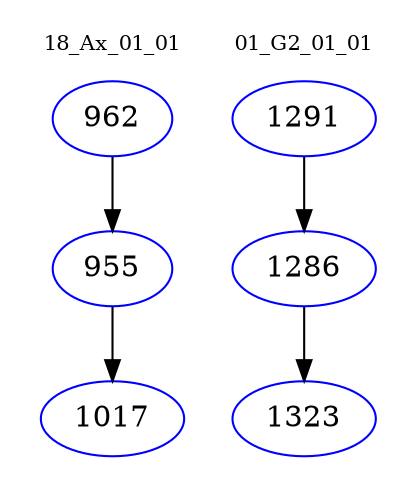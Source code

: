 digraph{
subgraph cluster_0 {
color = white
label = "18_Ax_01_01";
fontsize=10;
T0_962 [label="962", color="blue"]
T0_962 -> T0_955 [color="black"]
T0_955 [label="955", color="blue"]
T0_955 -> T0_1017 [color="black"]
T0_1017 [label="1017", color="blue"]
}
subgraph cluster_1 {
color = white
label = "01_G2_01_01";
fontsize=10;
T1_1291 [label="1291", color="blue"]
T1_1291 -> T1_1286 [color="black"]
T1_1286 [label="1286", color="blue"]
T1_1286 -> T1_1323 [color="black"]
T1_1323 [label="1323", color="blue"]
}
}
